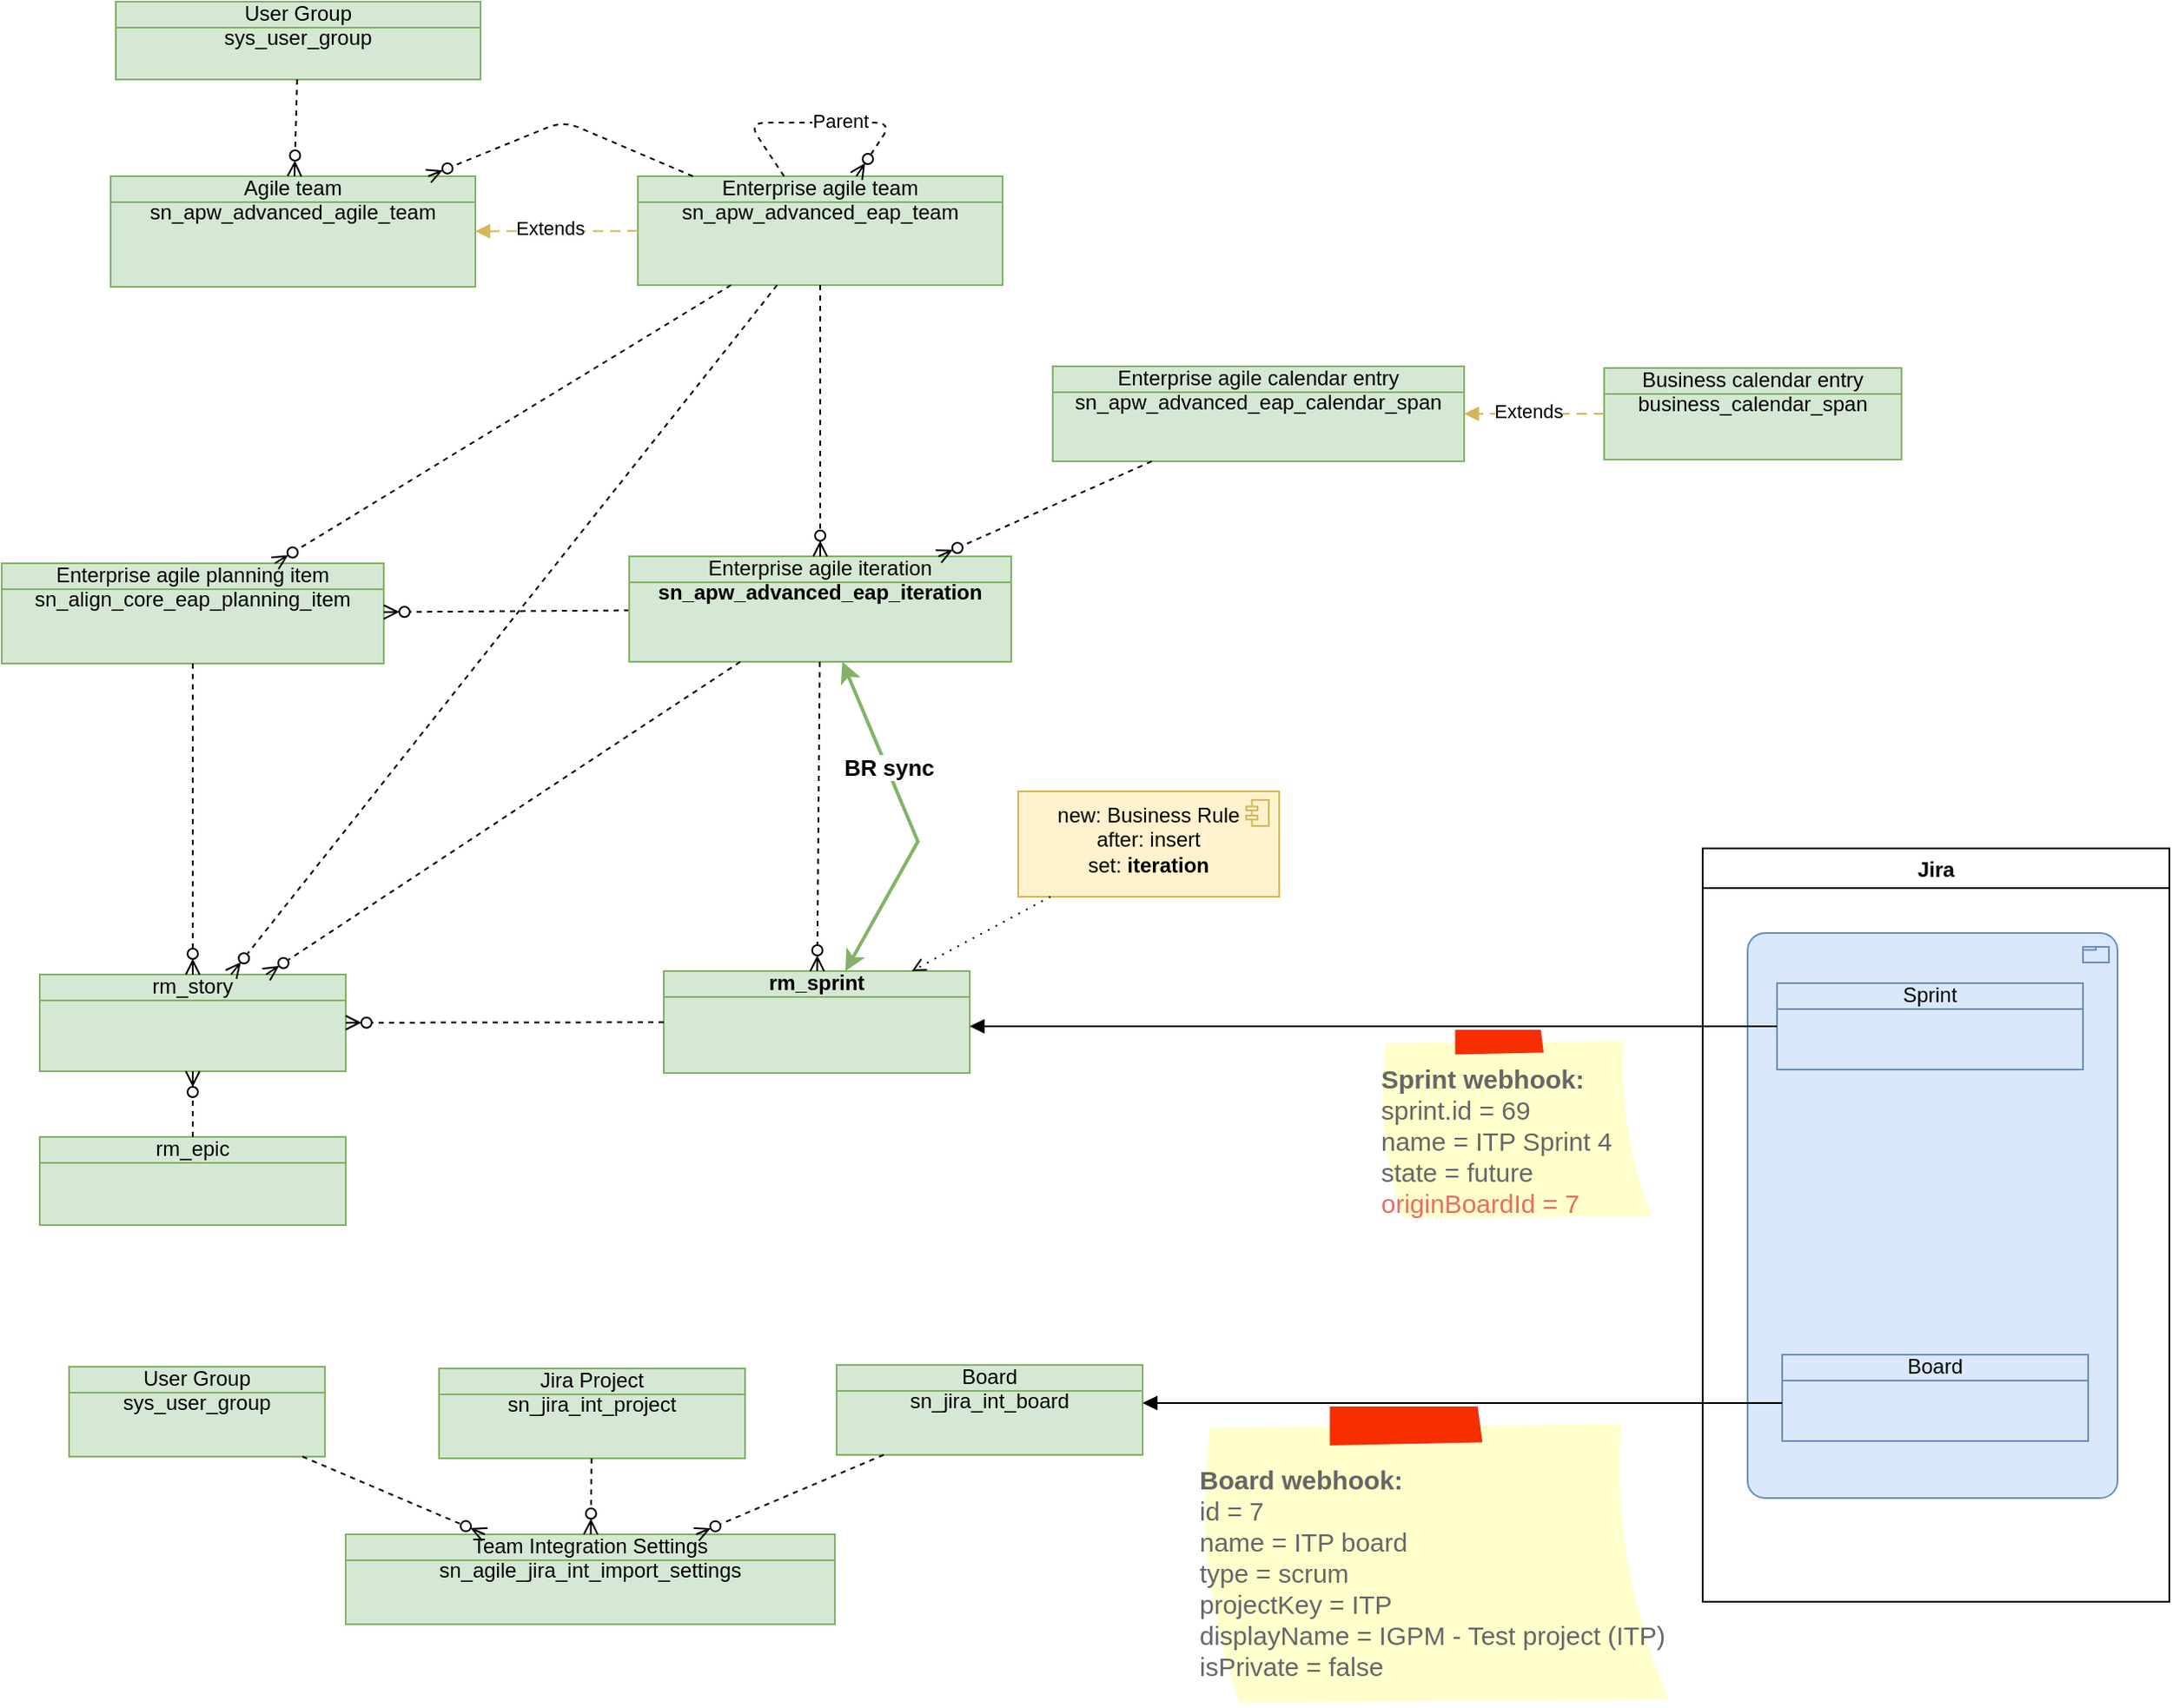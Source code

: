 <mxfile version="27.2.0">
  <diagram name="Page-1" id="IhMQIxFYWQhUG57-XFcb">
    <mxGraphModel dx="1489" dy="1240" grid="0" gridSize="10" guides="0" tooltips="1" connect="0" arrows="0" fold="1" page="1" pageScale="1" pageWidth="1654" pageHeight="1169" math="0" shadow="0">
      <root>
        <mxCell id="0" />
        <mxCell id="1" parent="0" />
        <mxCell id="hy2QDzCqtzv86f-rD2Z0-1" value="&lt;b&gt;rm_sprint&lt;/b&gt;" style="html=1;outlineConnect=0;whiteSpace=wrap;fillColor=#d5e8d4;shape=mxgraph.archimate3.businessObject;overflow=fill;strokeColor=#82b366;" vertex="1" parent="1">
          <mxGeometry x="520" y="702" width="177" height="59" as="geometry" />
        </mxCell>
        <mxCell id="hy2QDzCqtzv86f-rD2Z0-2" value="Enterprise agile planning item sn_align_core_eap_planning_item" style="html=1;outlineConnect=0;whiteSpace=wrap;fillColor=#d5e8d4;shape=mxgraph.archimate3.businessObject;overflow=fill;strokeColor=#82b366;" vertex="1" parent="1">
          <mxGeometry x="137" y="466" width="221" height="58" as="geometry" />
        </mxCell>
        <mxCell id="hy2QDzCqtzv86f-rD2Z0-3" style="html=1;dashed=1;labelBackgroundColor=none;startArrow=none;endArrow=ERzeroToMany;fontFamily=Verdana;fontSize=12;align=left;startFill=0;endFill=0;" edge="1" parent="1" source="hy2QDzCqtzv86f-rD2Z0-5" target="hy2QDzCqtzv86f-rD2Z0-2">
          <mxGeometry relative="1" as="geometry">
            <mxPoint x="473" y="585" as="sourcePoint" />
            <mxPoint x="-54" y="526" as="targetPoint" />
          </mxGeometry>
        </mxCell>
        <mxCell id="hy2QDzCqtzv86f-rD2Z0-4" value="rm_story" style="html=1;outlineConnect=0;whiteSpace=wrap;fillColor=#d5e8d4;shape=mxgraph.archimate3.businessObject;overflow=fill;strokeColor=#82b366;" vertex="1" parent="1">
          <mxGeometry x="159" y="704" width="177" height="56" as="geometry" />
        </mxCell>
        <mxCell id="hy2QDzCqtzv86f-rD2Z0-5" value="Enterprise agile iteration &lt;b&gt;sn_apw_advanced_eap_iteration&lt;/b&gt;" style="html=1;outlineConnect=0;whiteSpace=wrap;fillColor=#d5e8d4;shape=mxgraph.archimate3.businessObject;overflow=fill;strokeColor=#82b366;" vertex="1" parent="1">
          <mxGeometry x="500" y="462" width="221" height="61" as="geometry" />
        </mxCell>
        <mxCell id="hy2QDzCqtzv86f-rD2Z0-6" value="Enterprise agile team sn_apw_advanced_eap_team" style="html=1;outlineConnect=0;whiteSpace=wrap;fillColor=#d5e8d4;shape=mxgraph.archimate3.businessObject;overflow=fill;strokeColor=#82b366;" vertex="1" parent="1">
          <mxGeometry x="505" y="242" width="211" height="63" as="geometry" />
        </mxCell>
        <mxCell id="hy2QDzCqtzv86f-rD2Z0-7" value="&lt;div&gt;Enterprise agile calendar entry&lt;/div&gt;sn_apw_advanced_eap_calendar_span" style="html=1;outlineConnect=0;whiteSpace=wrap;fillColor=#d5e8d4;shape=mxgraph.archimate3.businessObject;overflow=fill;strokeColor=#82b366;" vertex="1" parent="1">
          <mxGeometry x="745" y="352" width="238" height="55" as="geometry" />
        </mxCell>
        <mxCell id="hy2QDzCqtzv86f-rD2Z0-8" value="&lt;div&gt;Business calendar entry&lt;/div&gt;business_calendar_span" style="html=1;outlineConnect=0;whiteSpace=wrap;fillColor=#d5e8d4;shape=mxgraph.archimate3.businessObject;overflow=fill;strokeColor=#82b366;" vertex="1" parent="1">
          <mxGeometry x="1064" y="353" width="172" height="53" as="geometry" />
        </mxCell>
        <mxCell id="hy2QDzCqtzv86f-rD2Z0-9" value="" style="html=1;endArrow=block;dashed=1;elbow=vertical;endFill=1;dashPattern=6 4;rounded=0;fontSize=12;fillColor=#fff2cc;strokeColor=#d6b656;" edge="1" parent="1" source="hy2QDzCqtzv86f-rD2Z0-8" target="hy2QDzCqtzv86f-rD2Z0-7">
          <mxGeometry width="160" relative="1" as="geometry">
            <mxPoint x="616" y="440" as="sourcePoint" />
            <mxPoint x="525" y="440" as="targetPoint" />
          </mxGeometry>
        </mxCell>
        <mxCell id="hy2QDzCqtzv86f-rD2Z0-10" value="Extends" style="edgeLabel;html=1;align=center;verticalAlign=middle;resizable=0;points=[];" vertex="1" connectable="0" parent="hy2QDzCqtzv86f-rD2Z0-9">
          <mxGeometry x="0.082" y="-2" relative="1" as="geometry">
            <mxPoint as="offset" />
          </mxGeometry>
        </mxCell>
        <mxCell id="hy2QDzCqtzv86f-rD2Z0-11" style="html=1;dashed=1;labelBackgroundColor=none;startArrow=none;endArrow=ERzeroToMany;fontFamily=Verdana;fontSize=12;align=left;startFill=0;endFill=0;" edge="1" parent="1" source="hy2QDzCqtzv86f-rD2Z0-7" target="hy2QDzCqtzv86f-rD2Z0-5">
          <mxGeometry relative="1" as="geometry">
            <mxPoint x="575" y="667" as="sourcePoint" />
            <mxPoint x="424" y="767" as="targetPoint" />
          </mxGeometry>
        </mxCell>
        <mxCell id="hy2QDzCqtzv86f-rD2Z0-12" style="html=1;dashed=1;labelBackgroundColor=none;startArrow=none;endArrow=ERzeroToMany;fontFamily=Verdana;fontSize=12;align=left;startFill=0;endFill=0;" edge="1" parent="1" source="hy2QDzCqtzv86f-rD2Z0-5" target="hy2QDzCqtzv86f-rD2Z0-4">
          <mxGeometry relative="1" as="geometry">
            <mxPoint x="843" y="845" as="sourcePoint" />
            <mxPoint x="675" y="893" as="targetPoint" />
          </mxGeometry>
        </mxCell>
        <mxCell id="hy2QDzCqtzv86f-rD2Z0-13" style="html=1;dashed=1;labelBackgroundColor=none;startArrow=none;endArrow=ERzeroToMany;fontFamily=Verdana;fontSize=12;align=left;startFill=0;endFill=0;" edge="1" parent="1" source="hy2QDzCqtzv86f-rD2Z0-5" target="hy2QDzCqtzv86f-rD2Z0-1">
          <mxGeometry relative="1" as="geometry">
            <mxPoint x="772" y="698" as="sourcePoint" />
            <mxPoint x="604" y="746" as="targetPoint" />
          </mxGeometry>
        </mxCell>
        <mxCell id="hy2QDzCqtzv86f-rD2Z0-14" style="html=1;dashed=1;labelBackgroundColor=none;startArrow=none;endArrow=ERzeroToMany;fontFamily=Verdana;fontSize=12;align=left;startFill=0;endFill=0;" edge="1" parent="1" source="hy2QDzCqtzv86f-rD2Z0-6" target="hy2QDzCqtzv86f-rD2Z0-5">
          <mxGeometry relative="1" as="geometry">
            <mxPoint x="1058" y="614" as="sourcePoint" />
            <mxPoint x="890" y="662" as="targetPoint" />
          </mxGeometry>
        </mxCell>
        <mxCell id="hy2QDzCqtzv86f-rD2Z0-15" style="html=1;dashed=1;labelBackgroundColor=none;startArrow=none;endArrow=ERzeroToMany;fontFamily=Verdana;fontSize=12;align=left;startFill=0;endFill=0;" edge="1" parent="1" source="hy2QDzCqtzv86f-rD2Z0-2" target="hy2QDzCqtzv86f-rD2Z0-4">
          <mxGeometry relative="1" as="geometry">
            <mxPoint x="906" y="699" as="sourcePoint" />
            <mxPoint x="906" y="755" as="targetPoint" />
          </mxGeometry>
        </mxCell>
        <mxCell id="hy2QDzCqtzv86f-rD2Z0-16" style="html=1;dashed=1;labelBackgroundColor=none;startArrow=none;endArrow=ERzeroToMany;fontFamily=Verdana;fontSize=12;align=left;startFill=0;endFill=0;" edge="1" parent="1" source="hy2QDzCqtzv86f-rD2Z0-1" target="hy2QDzCqtzv86f-rD2Z0-4">
          <mxGeometry relative="1" as="geometry">
            <mxPoint x="528" y="511" as="sourcePoint" />
            <mxPoint x="365" y="513" as="targetPoint" />
          </mxGeometry>
        </mxCell>
        <mxCell id="hy2QDzCqtzv86f-rD2Z0-17" value="rm_epic" style="html=1;outlineConnect=0;whiteSpace=wrap;fillColor=#d5e8d4;shape=mxgraph.archimate3.businessObject;overflow=fill;strokeColor=#82b366;" vertex="1" parent="1">
          <mxGeometry x="159" y="798" width="177" height="51" as="geometry" />
        </mxCell>
        <mxCell id="hy2QDzCqtzv86f-rD2Z0-18" style="html=1;dashed=1;labelBackgroundColor=none;startArrow=none;endArrow=ERzeroToMany;fontFamily=Verdana;fontSize=12;align=left;startFill=0;endFill=0;" edge="1" parent="1" source="hy2QDzCqtzv86f-rD2Z0-17" target="hy2QDzCqtzv86f-rD2Z0-4">
          <mxGeometry relative="1" as="geometry">
            <mxPoint x="590" y="664" as="sourcePoint" />
            <mxPoint x="427" y="666" as="targetPoint" />
          </mxGeometry>
        </mxCell>
        <mxCell id="hy2QDzCqtzv86f-rD2Z0-19" style="html=1;dashed=1;labelBackgroundColor=none;startArrow=none;endArrow=ERzeroToMany;fontFamily=Verdana;fontSize=12;align=left;startFill=0;endFill=0;" edge="1" parent="1" source="hy2QDzCqtzv86f-rD2Z0-6" target="hy2QDzCqtzv86f-rD2Z0-4">
          <mxGeometry relative="1" as="geometry">
            <mxPoint x="573" y="591" as="sourcePoint" />
            <mxPoint x="409" y="662" as="targetPoint" />
          </mxGeometry>
        </mxCell>
        <mxCell id="hy2QDzCqtzv86f-rD2Z0-20" style="html=1;dashed=1;labelBackgroundColor=none;startArrow=none;endArrow=ERzeroToMany;fontFamily=Verdana;fontSize=12;align=left;startFill=0;endFill=0;" edge="1" parent="1" source="hy2QDzCqtzv86f-rD2Z0-6" target="hy2QDzCqtzv86f-rD2Z0-2">
          <mxGeometry relative="1" as="geometry">
            <mxPoint x="760" y="691" as="sourcePoint" />
            <mxPoint x="923" y="890" as="targetPoint" />
          </mxGeometry>
        </mxCell>
        <mxCell id="hy2QDzCqtzv86f-rD2Z0-21" value="&lt;div&gt;new: Business Rule&lt;/div&gt;&lt;div&gt;after: insert&lt;/div&gt;&lt;div&gt;set: &lt;b&gt;iteration&lt;/b&gt;&lt;br&gt;&lt;/div&gt;" style="html=1;outlineConnect=0;whiteSpace=wrap;fillColor=#fff2cc;shape=mxgraph.archimate3.application;appType=comp;archiType=square;strokeColor=#d6b656;verticalAlign=top;" vertex="1" parent="1">
          <mxGeometry x="725" y="598" width="151" height="61" as="geometry" />
        </mxCell>
        <mxCell id="hy2QDzCqtzv86f-rD2Z0-22" value="" style="html=1;endArrow=open;elbow=vertical;endFill=0;dashed=1;dashPattern=1 4;rounded=0;" edge="1" parent="1" source="hy2QDzCqtzv86f-rD2Z0-21" target="hy2QDzCqtzv86f-rD2Z0-1">
          <mxGeometry width="160" relative="1" as="geometry">
            <mxPoint x="934" y="947" as="sourcePoint" />
            <mxPoint x="1150" y="885" as="targetPoint" />
          </mxGeometry>
        </mxCell>
        <mxCell id="hy2QDzCqtzv86f-rD2Z0-24" value="Jira" style="swimlane;" vertex="1" parent="1">
          <mxGeometry x="1121" y="631" width="270" height="436" as="geometry" />
        </mxCell>
        <mxCell id="hy2QDzCqtzv86f-rD2Z0-25" value="" style="html=1;outlineConnect=0;whiteSpace=wrap;fillColor=#dae8fc;shape=mxgraph.archimate3.application;appType=product;archiType=rounded;strokeColor=#6c8ebf;verticalAlign=top;fontStyle=0" vertex="1" parent="hy2QDzCqtzv86f-rD2Z0-24">
          <mxGeometry x="26" y="49" width="214" height="327" as="geometry" />
        </mxCell>
        <mxCell id="hy2QDzCqtzv86f-rD2Z0-26" value="Board" style="html=1;outlineConnect=0;whiteSpace=wrap;fillColor=#dae8fc;shape=mxgraph.archimate3.businessObject;overflow=fill;strokeColor=#6c8ebf;" vertex="1" parent="hy2QDzCqtzv86f-rD2Z0-24">
          <mxGeometry x="46" y="293" width="177" height="50" as="geometry" />
        </mxCell>
        <mxCell id="hy2QDzCqtzv86f-rD2Z0-27" value="Sprint" style="html=1;outlineConnect=0;whiteSpace=wrap;fillColor=#dae8fc;shape=mxgraph.archimate3.businessObject;overflow=fill;strokeColor=#6c8ebf;" vertex="1" parent="hy2QDzCqtzv86f-rD2Z0-24">
          <mxGeometry x="43" y="78" width="177" height="50" as="geometry" />
        </mxCell>
        <mxCell id="hy2QDzCqtzv86f-rD2Z0-28" value="Agile team sn_apw_advanced_agile_team" style="html=1;outlineConnect=0;whiteSpace=wrap;fillColor=#d5e8d4;shape=mxgraph.archimate3.businessObject;overflow=fill;strokeColor=#82b366;" vertex="1" parent="1">
          <mxGeometry x="200" y="242" width="211" height="64" as="geometry" />
        </mxCell>
        <mxCell id="hy2QDzCqtzv86f-rD2Z0-29" value="" style="html=1;endArrow=block;dashed=1;elbow=vertical;endFill=1;dashPattern=6 4;rounded=0;fontSize=12;fillColor=#fff2cc;strokeColor=#d6b656;" edge="1" parent="1" source="hy2QDzCqtzv86f-rD2Z0-6" target="hy2QDzCqtzv86f-rD2Z0-28">
          <mxGeometry width="160" relative="1" as="geometry">
            <mxPoint x="1133" y="387" as="sourcePoint" />
            <mxPoint x="1052" y="386" as="targetPoint" />
          </mxGeometry>
        </mxCell>
        <mxCell id="hy2QDzCqtzv86f-rD2Z0-30" value="Extends" style="edgeLabel;html=1;align=center;verticalAlign=middle;resizable=0;points=[];" vertex="1" connectable="0" parent="hy2QDzCqtzv86f-rD2Z0-29">
          <mxGeometry x="0.082" y="-2" relative="1" as="geometry">
            <mxPoint as="offset" />
          </mxGeometry>
        </mxCell>
        <mxCell id="hy2QDzCqtzv86f-rD2Z0-31" value="User Group&lt;div&gt;sys_user_group&lt;/div&gt;" style="html=1;outlineConnect=0;whiteSpace=wrap;fillColor=#d5e8d4;shape=mxgraph.archimate3.businessObject;overflow=fill;strokeColor=#82b366;" vertex="1" parent="1">
          <mxGeometry x="203" y="141" width="211" height="45" as="geometry" />
        </mxCell>
        <mxCell id="hy2QDzCqtzv86f-rD2Z0-32" style="html=1;dashed=1;labelBackgroundColor=none;startArrow=none;endArrow=ERzeroToMany;fontFamily=Verdana;fontSize=12;align=left;startFill=0;endFill=0;" edge="1" parent="1" source="hy2QDzCqtzv86f-rD2Z0-31" target="hy2QDzCqtzv86f-rD2Z0-28">
          <mxGeometry relative="1" as="geometry">
            <mxPoint x="604" y="405" as="sourcePoint" />
            <mxPoint x="403" y="527" as="targetPoint" />
          </mxGeometry>
        </mxCell>
        <mxCell id="hy2QDzCqtzv86f-rD2Z0-33" style="html=1;dashed=1;labelBackgroundColor=none;startArrow=none;endArrow=ERzeroToMany;fontFamily=Verdana;fontSize=12;align=left;startFill=0;endFill=0;" edge="1" parent="1" source="hy2QDzCqtzv86f-rD2Z0-6" target="hy2QDzCqtzv86f-rD2Z0-28">
          <mxGeometry relative="1" as="geometry">
            <mxPoint x="641" y="387" as="sourcePoint" />
            <mxPoint x="440" y="509" as="targetPoint" />
            <Array as="points">
              <mxPoint x="462" y="210" />
            </Array>
          </mxGeometry>
        </mxCell>
        <mxCell id="hy2QDzCqtzv86f-rD2Z0-34" style="html=1;dashed=1;labelBackgroundColor=none;startArrow=none;endArrow=ERzeroToMany;fontFamily=Verdana;fontSize=12;align=left;startFill=0;endFill=0;" edge="1" parent="1" source="hy2QDzCqtzv86f-rD2Z0-6" target="hy2QDzCqtzv86f-rD2Z0-6">
          <mxGeometry relative="1" as="geometry">
            <mxPoint x="815" y="187" as="sourcePoint" />
            <mxPoint x="614" y="309" as="targetPoint" />
            <Array as="points">
              <mxPoint x="652" y="211" />
            </Array>
          </mxGeometry>
        </mxCell>
        <mxCell id="hy2QDzCqtzv86f-rD2Z0-35" value="Parent" style="edgeLabel;html=1;align=center;verticalAlign=middle;resizable=0;points=[];" vertex="1" connectable="0" parent="hy2QDzCqtzv86f-rD2Z0-34">
          <mxGeometry x="0.137" y="1" relative="1" as="geometry">
            <mxPoint as="offset" />
          </mxGeometry>
        </mxCell>
        <mxCell id="hy2QDzCqtzv86f-rD2Z0-38" value="&lt;div&gt;&lt;br&gt;&lt;/div&gt;&lt;div&gt;&lt;b&gt;Sprint webhook:&lt;/b&gt;&lt;/div&gt;&lt;div&gt;sprint.id =&amp;nbsp;&lt;span style=&quot;background-color: transparent; color: light-dark(rgb(102, 102, 102), rgb(149, 149, 149));&quot;&gt;69&lt;/span&gt;&lt;/div&gt;&lt;div&gt;name =&amp;nbsp;&lt;span style=&quot;background-color: transparent; color: light-dark(rgb(102, 102, 102), rgb(149, 149, 149));&quot;&gt;ITP Sprint 4&lt;/span&gt;&lt;/div&gt;&lt;div&gt;state =&amp;nbsp;&lt;span style=&quot;background-color: transparent; color: light-dark(rgb(102, 102, 102), rgb(149, 149, 149));&quot;&gt;future&lt;/span&gt;&lt;/div&gt;&lt;div&gt;&lt;span style=&quot;background-color: transparent;&quot;&gt;&lt;font style=&quot;color: rgb(234, 107, 102);&quot;&gt;originBoardId = 7&lt;/font&gt;&lt;/span&gt;&lt;/div&gt;" style="strokeWidth=1;shadow=0;dashed=0;align=left;html=1;shape=mxgraph.mockup.text.stickyNote2;fontColor=#666666;mainText=;fontSize=15;whiteSpace=wrap;fillColor=#ffffcc;strokeColor=#F62E00;" vertex="1" parent="1">
          <mxGeometry x="933" y="736" width="160" height="110" as="geometry" />
        </mxCell>
        <mxCell id="hy2QDzCqtzv86f-rD2Z0-39" value="" style="edgeStyle=elbowEdgeStyle;html=1;endArrow=block;dashed=0;elbow=vertical;endFill=1;rounded=0;" edge="1" parent="1" source="hy2QDzCqtzv86f-rD2Z0-27" target="hy2QDzCqtzv86f-rD2Z0-1">
          <mxGeometry width="160" relative="1" as="geometry">
            <mxPoint x="677" y="814" as="sourcePoint" />
            <mxPoint x="837" y="814" as="targetPoint" />
          </mxGeometry>
        </mxCell>
        <mxCell id="hy2QDzCqtzv86f-rD2Z0-40" value="Board&lt;div&gt;sn_jira_int_board&lt;/div&gt;" style="html=1;outlineConnect=0;whiteSpace=wrap;fillColor=#d5e8d4;shape=mxgraph.archimate3.businessObject;overflow=fill;strokeColor=#82b366;" vertex="1" parent="1">
          <mxGeometry x="620" y="930" width="177" height="52" as="geometry" />
        </mxCell>
        <mxCell id="hy2QDzCqtzv86f-rD2Z0-41" value="" style="edgeStyle=elbowEdgeStyle;html=1;endArrow=block;dashed=0;elbow=vertical;endFill=1;rounded=0;" edge="1" parent="1" source="hy2QDzCqtzv86f-rD2Z0-26" target="hy2QDzCqtzv86f-rD2Z0-40">
          <mxGeometry width="160" relative="1" as="geometry">
            <mxPoint x="1344" y="727" as="sourcePoint" />
            <mxPoint x="877" y="727" as="targetPoint" />
          </mxGeometry>
        </mxCell>
        <mxCell id="hy2QDzCqtzv86f-rD2Z0-42" value="&lt;div&gt;&lt;br&gt;&lt;/div&gt;&lt;div&gt;&lt;b&gt;Board webhook:&lt;/b&gt;&lt;/div&gt;&lt;div&gt;&lt;div&gt;id = 7&lt;/div&gt;&lt;div&gt;name = ITP board&lt;/div&gt;&lt;div&gt;type = scrum&lt;/div&gt;&lt;div&gt;projectKey = ITP&lt;/div&gt;&lt;div&gt;displayName = IGPM - Test project (ITP)&lt;/div&gt;&lt;div&gt;isPrivate = false&lt;/div&gt;&lt;/div&gt;" style="strokeWidth=1;shadow=0;dashed=0;align=left;html=1;shape=mxgraph.mockup.text.stickyNote2;fontColor=#666666;mainText=;fontSize=15;whiteSpace=wrap;fillColor=#ffffcc;strokeColor=#F62E00;" vertex="1" parent="1">
          <mxGeometry x="828" y="954" width="276" height="173" as="geometry" />
        </mxCell>
        <mxCell id="hy2QDzCqtzv86f-rD2Z0-43" value="" style="endArrow=classic;startArrow=classic;html=1;rounded=0;fillColor=#d5e8d4;strokeColor=#82b366;strokeWidth=2;fontSize=13;" edge="1" parent="1" source="hy2QDzCqtzv86f-rD2Z0-1" target="hy2QDzCqtzv86f-rD2Z0-5">
          <mxGeometry width="50" height="50" relative="1" as="geometry">
            <mxPoint x="732" y="681" as="sourcePoint" />
            <mxPoint x="782" y="631" as="targetPoint" />
            <Array as="points">
              <mxPoint x="667" y="627" />
            </Array>
          </mxGeometry>
        </mxCell>
        <mxCell id="hy2QDzCqtzv86f-rD2Z0-44" value="BR sync" style="edgeLabel;html=1;align=center;verticalAlign=middle;resizable=0;points=[];fontSize=13;fontStyle=1" vertex="1" connectable="0" parent="hy2QDzCqtzv86f-rD2Z0-43">
          <mxGeometry x="0.328" y="-1" relative="1" as="geometry">
            <mxPoint as="offset" />
          </mxGeometry>
        </mxCell>
        <mxCell id="hy2QDzCqtzv86f-rD2Z0-45" value="Jira Project&lt;div&gt;sn_jira_int_project&lt;/div&gt;" style="html=1;outlineConnect=0;whiteSpace=wrap;fillColor=#d5e8d4;shape=mxgraph.archimate3.businessObject;overflow=fill;strokeColor=#82b366;" vertex="1" parent="1">
          <mxGeometry x="390" y="932" width="177" height="52" as="geometry" />
        </mxCell>
        <mxCell id="hy2QDzCqtzv86f-rD2Z0-46" value="Team Integration Settings&lt;br&gt;&lt;div&gt;sn_agile_jira_int_import_settings&lt;/div&gt;" style="html=1;outlineConnect=0;whiteSpace=wrap;fillColor=#d5e8d4;shape=mxgraph.archimate3.businessObject;overflow=fill;strokeColor=#82b366;" vertex="1" parent="1">
          <mxGeometry x="336" y="1028" width="283" height="52" as="geometry" />
        </mxCell>
        <mxCell id="hy2QDzCqtzv86f-rD2Z0-47" style="html=1;dashed=1;labelBackgroundColor=none;startArrow=none;endArrow=ERzeroToMany;fontFamily=Verdana;fontSize=12;align=left;startFill=0;endFill=0;" edge="1" parent="1" source="hy2QDzCqtzv86f-rD2Z0-40" target="hy2QDzCqtzv86f-rD2Z0-46">
          <mxGeometry relative="1" as="geometry">
            <mxPoint x="555" y="730" as="sourcePoint" />
            <mxPoint x="371" y="730" as="targetPoint" />
          </mxGeometry>
        </mxCell>
        <mxCell id="hy2QDzCqtzv86f-rD2Z0-48" style="html=1;dashed=1;labelBackgroundColor=none;startArrow=none;endArrow=ERzeroToMany;fontFamily=Verdana;fontSize=12;align=left;startFill=0;endFill=0;" edge="1" parent="1" source="hy2QDzCqtzv86f-rD2Z0-45" target="hy2QDzCqtzv86f-rD2Z0-46">
          <mxGeometry relative="1" as="geometry">
            <mxPoint x="675" y="882" as="sourcePoint" />
            <mxPoint x="491" y="882" as="targetPoint" />
          </mxGeometry>
        </mxCell>
        <mxCell id="hy2QDzCqtzv86f-rD2Z0-49" value="User Group&lt;div&gt;sys_user_group&lt;/div&gt;" style="html=1;outlineConnect=0;whiteSpace=wrap;fillColor=#d5e8d4;shape=mxgraph.archimate3.businessObject;overflow=fill;strokeColor=#82b366;" vertex="1" parent="1">
          <mxGeometry x="176" y="931" width="148" height="52" as="geometry" />
        </mxCell>
        <mxCell id="hy2QDzCqtzv86f-rD2Z0-50" style="html=1;dashed=1;labelBackgroundColor=none;startArrow=none;endArrow=ERzeroToMany;fontFamily=Verdana;fontSize=12;align=left;startFill=0;endFill=0;" edge="1" parent="1" source="hy2QDzCqtzv86f-rD2Z0-49" target="hy2QDzCqtzv86f-rD2Z0-46">
          <mxGeometry relative="1" as="geometry">
            <mxPoint x="337" y="1077" as="sourcePoint" />
            <mxPoint x="394" y="1124" as="targetPoint" />
          </mxGeometry>
        </mxCell>
      </root>
    </mxGraphModel>
  </diagram>
</mxfile>
